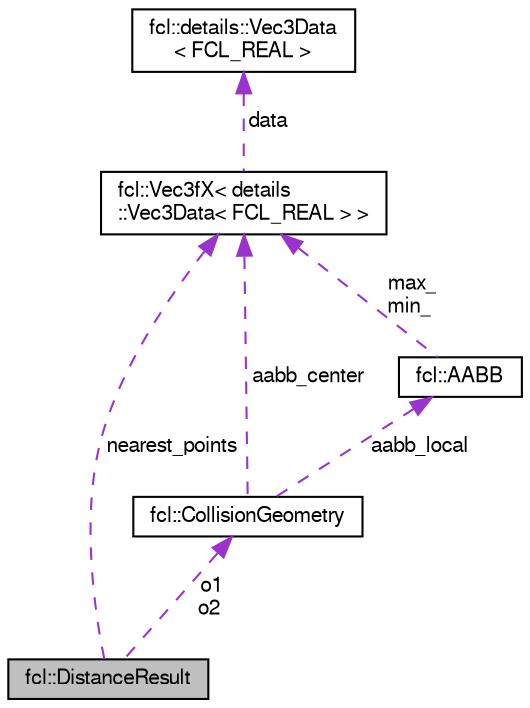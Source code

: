 digraph "fcl::DistanceResult"
{
  edge [fontname="FreeSans",fontsize="10",labelfontname="FreeSans",labelfontsize="10"];
  node [fontname="FreeSans",fontsize="10",shape=record];
  Node1 [label="fcl::DistanceResult",height=0.2,width=0.4,color="black", fillcolor="grey75", style="filled" fontcolor="black"];
  Node2 -> Node1 [dir="back",color="darkorchid3",fontsize="10",style="dashed",label=" nearest_points" ,fontname="FreeSans"];
  Node2 [label="fcl::Vec3fX\< details\l::Vec3Data\< FCL_REAL \> \>",height=0.2,width=0.4,color="black", fillcolor="white", style="filled",URL="$a00223.html"];
  Node3 -> Node2 [dir="back",color="darkorchid3",fontsize="10",style="dashed",label=" data" ,fontname="FreeSans"];
  Node3 [label="fcl::details::Vec3Data\l\< FCL_REAL \>",height=0.2,width=0.4,color="black", fillcolor="white", style="filled",URL="$a00222.html"];
  Node4 -> Node1 [dir="back",color="darkorchid3",fontsize="10",style="dashed",label=" o1\no2" ,fontname="FreeSans"];
  Node4 [label="fcl::CollisionGeometry",height=0.2,width=0.4,color="black", fillcolor="white", style="filled",URL="$a00028.html",tooltip="The geometry for the object for collision or distance computation. "];
  Node2 -> Node4 [dir="back",color="darkorchid3",fontsize="10",style="dashed",label=" aabb_center" ,fontname="FreeSans"];
  Node5 -> Node4 [dir="back",color="darkorchid3",fontsize="10",style="dashed",label=" aabb_local" ,fontname="FreeSans"];
  Node5 [label="fcl::AABB",height=0.2,width=0.4,color="black", fillcolor="white", style="filled",URL="$a00003.html",tooltip="A class describing the AABB collision structure, which is a box in 3D space determined by two diagona..."];
  Node2 -> Node5 [dir="back",color="darkorchid3",fontsize="10",style="dashed",label=" max_\nmin_" ,fontname="FreeSans"];
}

